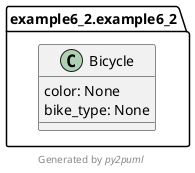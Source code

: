 @startuml example6_2
!pragma useIntermediatePackages false

class example6_2.example6_2.Bicycle {
  color: None
  bike_type: None
}
footer Generated by //py2puml//
@enduml
